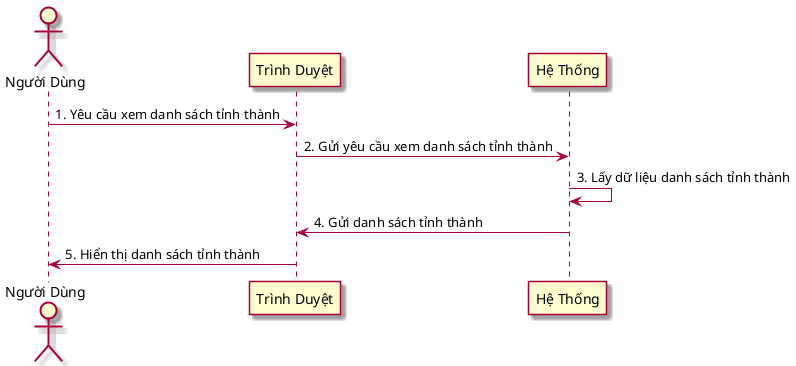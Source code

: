 @startuml
skin rose
actor "Người Dùng" as User
participant "Trình Duyệt" as Browser
participant "Hệ Thống" as Server

User -> Browser: 1. Yêu cầu xem danh sách tỉnh thành
Browser -> Server: 2. Gửi yêu cầu xem danh sách tỉnh thành
Server -> Server: 3. Lấy dữ liệu danh sách tỉnh thành
Server -> Browser: 4. Gửi danh sách tỉnh thành
Browser -> User: 5. Hiển thị danh sách tỉnh thành

@enduml
